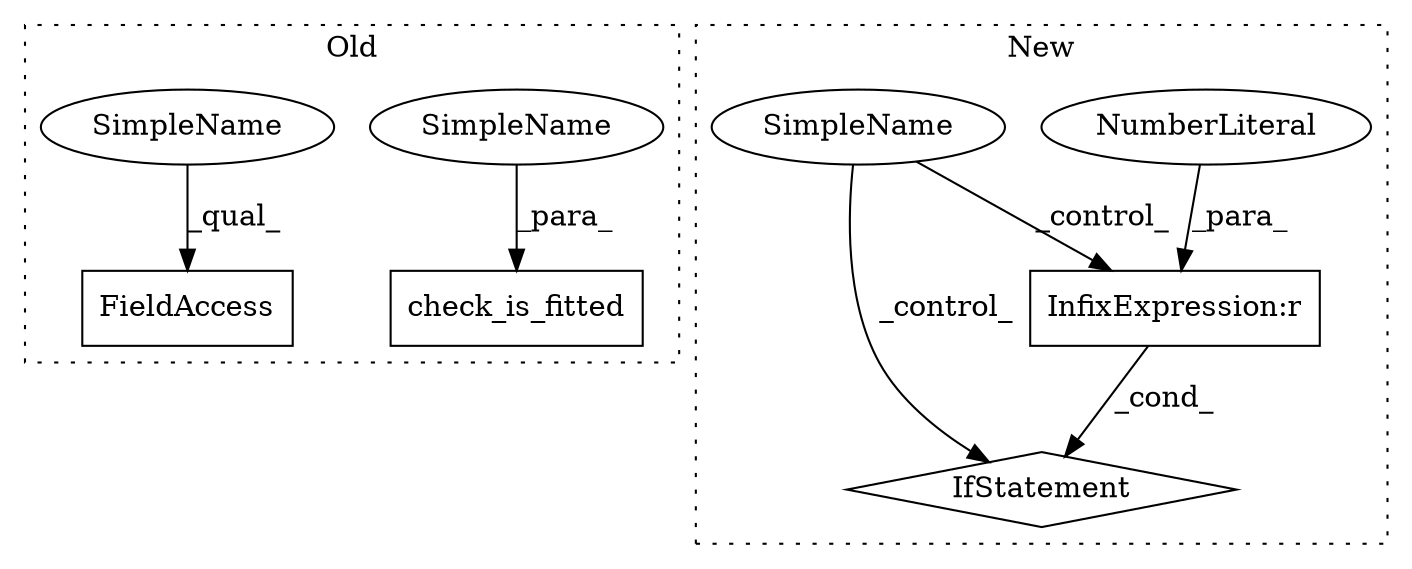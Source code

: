 digraph G {
subgraph cluster0 {
1 [label="check_is_fitted" a="32" s="2594,2643" l="16,1" shape="box"];
6 [label="FieldAccess" a="22" s="3660" l="19" shape="box"];
7 [label="SimpleName" a="42" s="2610" l="4" shape="ellipse"];
8 [label="SimpleName" a="42" s="3660" l="4" shape="ellipse"];
label = "Old";
style="dotted";
}
subgraph cluster1 {
2 [label="IfStatement" a="25" s="3659,3674" l="4,2" shape="diamond"];
3 [label="InfixExpression:r" a="27" s="3669" l="4" shape="box"];
4 [label="NumberLiteral" a="34" s="3673" l="1" shape="ellipse"];
5 [label="SimpleName" a="42" s="" l="" shape="ellipse"];
label = "New";
style="dotted";
}
3 -> 2 [label="_cond_"];
4 -> 3 [label="_para_"];
5 -> 3 [label="_control_"];
5 -> 2 [label="_control_"];
7 -> 1 [label="_para_"];
8 -> 6 [label="_qual_"];
}